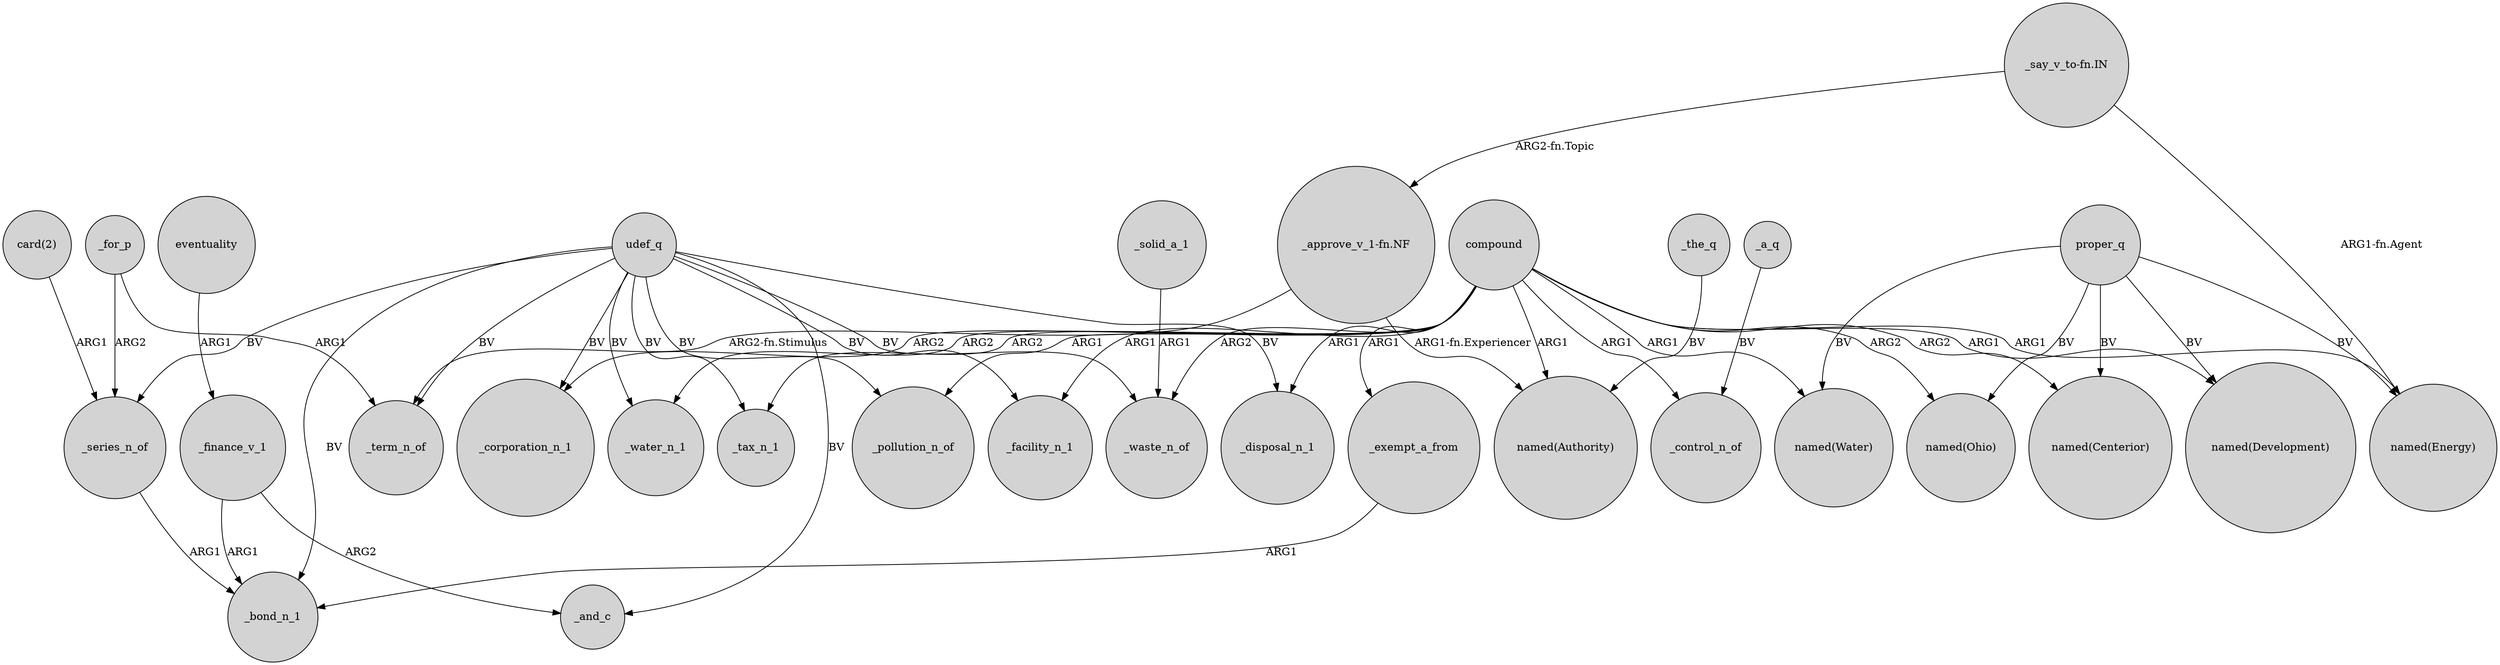 digraph {
	node [shape=circle style=filled]
	udef_q -> _disposal_n_1 [label=BV]
	udef_q -> _facility_n_1 [label=BV]
	proper_q -> "named(Water)" [label=BV]
	_series_n_of -> _bond_n_1 [label=ARG1]
	_solid_a_1 -> _waste_n_of [label=ARG1]
	proper_q -> "named(Development)" [label=BV]
	compound -> _disposal_n_1 [label=ARG1]
	_finance_v_1 -> _bond_n_1 [label=ARG1]
	_the_q -> "named(Authority)" [label=BV]
	compound -> _corporation_n_1 [label=ARG2]
	compound -> "named(Centerior)" [label=ARG2]
	"card(2)" -> _series_n_of [label=ARG1]
	eventuality -> _finance_v_1 [label=ARG1]
	compound -> _water_n_1 [label=ARG2]
	udef_q -> _waste_n_of [label=BV]
	"_say_v_to-fn.IN" -> "_approve_v_1-fn.NF" [label="ARG2-fn.Topic"]
	proper_q -> "named(Centerior)" [label=BV]
	"_say_v_to-fn.IN" -> "named(Energy)" [label="ARG1-fn.Agent"]
	proper_q -> "named(Ohio)" [label=BV]
	proper_q -> "named(Energy)" [label=BV]
	compound -> "named(Energy)" [label=ARG1]
	udef_q -> _corporation_n_1 [label=BV]
	_for_p -> _series_n_of [label=ARG2]
	udef_q -> _bond_n_1 [label=BV]
	udef_q -> _tax_n_1 [label=BV]
	udef_q -> _series_n_of [label=BV]
	compound -> _pollution_n_of [label=ARG1]
	udef_q -> _water_n_1 [label=BV]
	compound -> "named(Water)" [label=ARG1]
	compound -> _control_n_of [label=ARG1]
	compound -> "named(Ohio)" [label=ARG2]
	udef_q -> _pollution_n_of [label=BV]
	udef_q -> _term_n_of [label=BV]
	_for_p -> _term_n_of [label=ARG1]
	compound -> _facility_n_1 [label=ARG1]
	"_approve_v_1-fn.NF" -> "named(Authority)" [label="ARG1-fn.Experiencer"]
	compound -> _exempt_a_from [label=ARG1]
	_exempt_a_from -> _bond_n_1 [label=ARG1]
	"_approve_v_1-fn.NF" -> _term_n_of [label="ARG2-fn.Stimulus"]
	compound -> _tax_n_1 [label=ARG2]
	compound -> "named(Development)" [label=ARG1]
	_finance_v_1 -> _and_c [label=ARG2]
	udef_q -> _and_c [label=BV]
	compound -> "named(Authority)" [label=ARG1]
	compound -> _waste_n_of [label=ARG2]
	_a_q -> _control_n_of [label=BV]
}
